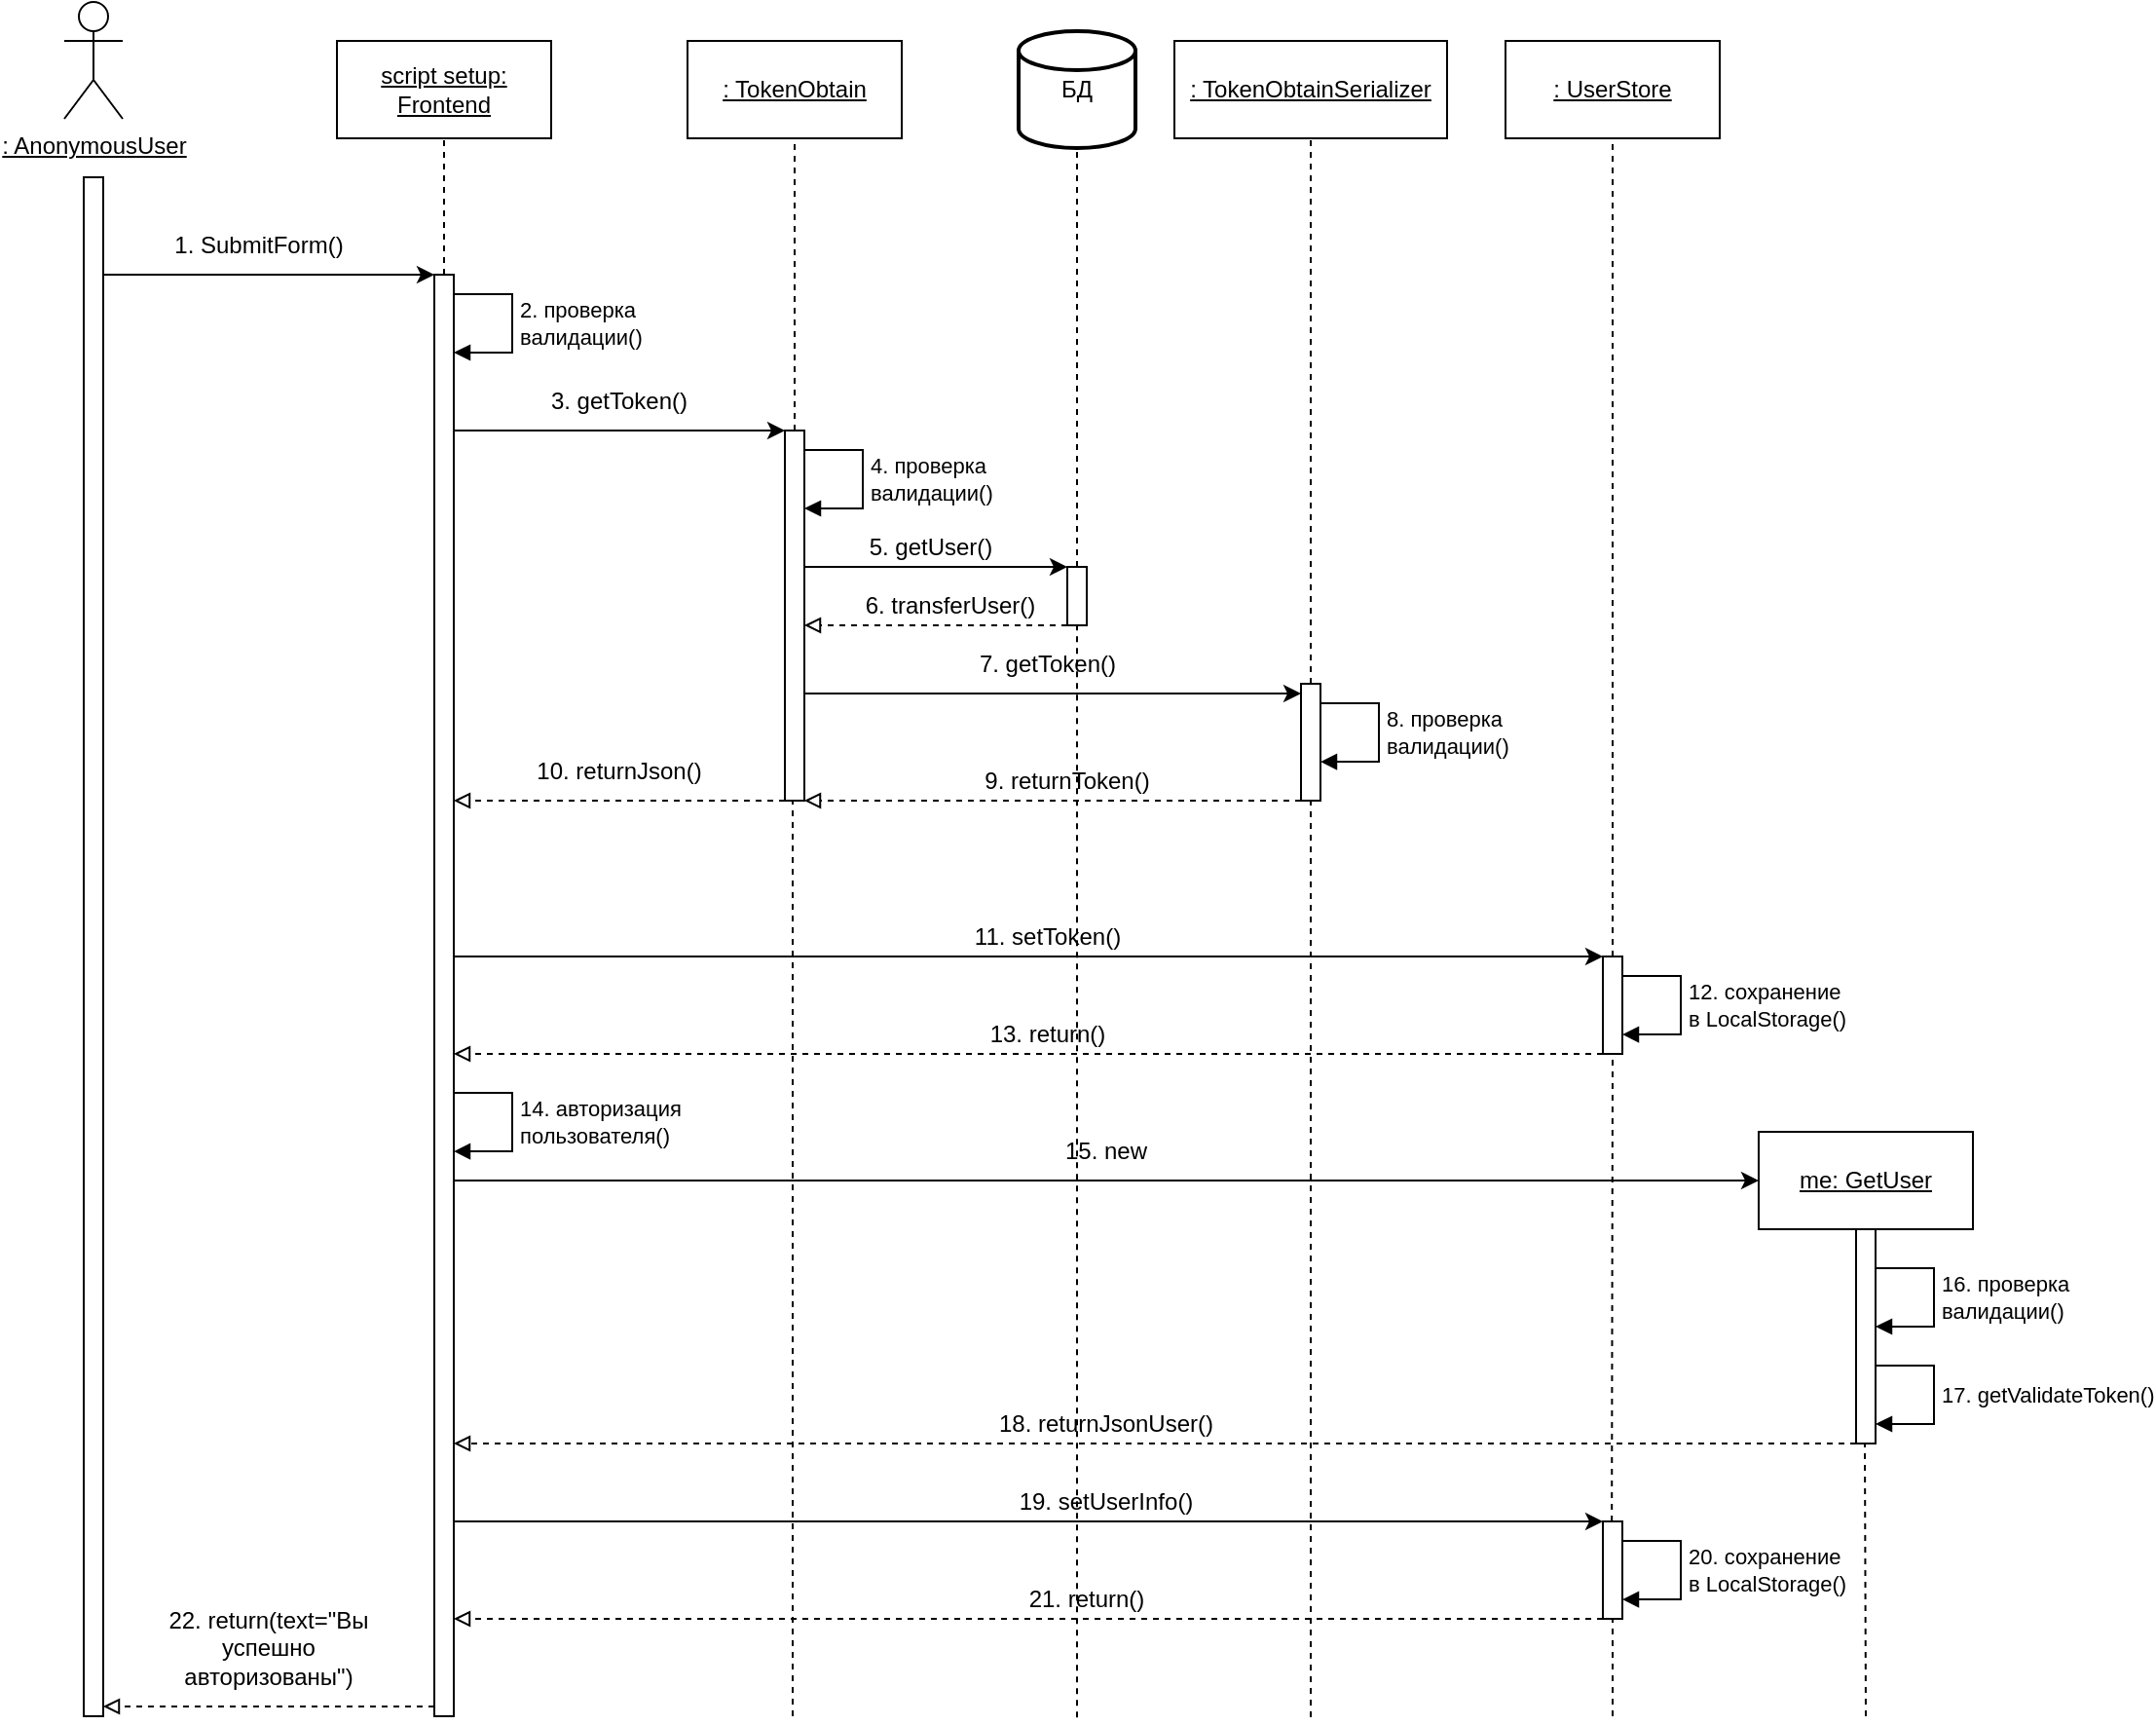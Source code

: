 <mxfile version="25.0.2">
  <diagram name="Страница — 1" id="9jhAL-0kmucaEHpAXXmK">
    <mxGraphModel dx="2603" dy="1515" grid="1" gridSize="10" guides="1" tooltips="1" connect="1" arrows="1" fold="1" page="1" pageScale="1" pageWidth="827" pageHeight="1169" math="0" shadow="0">
      <root>
        <mxCell id="0" />
        <mxCell id="1" parent="0" />
        <mxCell id="GkO3Ffb8MJZW-99fdf1Z-1" value="&lt;u&gt;: AnonymousUser&lt;/u&gt;" style="shape=umlActor;verticalLabelPosition=bottom;verticalAlign=top;html=1;" vertex="1" parent="1">
          <mxGeometry x="110" y="160" width="30" height="60" as="geometry" />
        </mxCell>
        <mxCell id="GkO3Ffb8MJZW-99fdf1Z-2" value="&lt;u&gt;script setup: Frontend&lt;/u&gt;" style="html=1;whiteSpace=wrap;" vertex="1" parent="1">
          <mxGeometry x="250" y="180" width="110" height="50" as="geometry" />
        </mxCell>
        <mxCell id="GkO3Ffb8MJZW-99fdf1Z-3" value="&lt;u&gt;: TokenObtain&lt;/u&gt;" style="html=1;whiteSpace=wrap;" vertex="1" parent="1">
          <mxGeometry x="430" y="180" width="110" height="50" as="geometry" />
        </mxCell>
        <mxCell id="GkO3Ffb8MJZW-99fdf1Z-4" value="&lt;u&gt;: TokenObtainSerializer&lt;/u&gt;" style="html=1;whiteSpace=wrap;" vertex="1" parent="1">
          <mxGeometry x="680" y="180" width="140" height="50" as="geometry" />
        </mxCell>
        <mxCell id="GkO3Ffb8MJZW-99fdf1Z-8" value="БД" style="strokeWidth=2;html=1;shape=mxgraph.flowchart.database;whiteSpace=wrap;" vertex="1" parent="1">
          <mxGeometry x="600" y="175" width="60" height="60" as="geometry" />
        </mxCell>
        <mxCell id="GkO3Ffb8MJZW-99fdf1Z-9" value="&lt;u&gt;: UserStore&lt;/u&gt;" style="html=1;whiteSpace=wrap;" vertex="1" parent="1">
          <mxGeometry x="850" y="180" width="110" height="50" as="geometry" />
        </mxCell>
        <mxCell id="GkO3Ffb8MJZW-99fdf1Z-10" value="&lt;u&gt;me: GetUser&lt;/u&gt;" style="html=1;whiteSpace=wrap;" vertex="1" parent="1">
          <mxGeometry x="980" y="740" width="110" height="50" as="geometry" />
        </mxCell>
        <mxCell id="GkO3Ffb8MJZW-99fdf1Z-12" value="" style="html=1;points=[[0,0,0,0,5],[0,1,0,0,-5],[1,0,0,0,5],[1,1,0,0,-5]];perimeter=orthogonalPerimeter;outlineConnect=0;targetShapes=umlLifeline;portConstraint=eastwest;newEdgeStyle={&quot;curved&quot;:0,&quot;rounded&quot;:0};" vertex="1" parent="1">
          <mxGeometry x="120" y="250" width="10" height="790" as="geometry" />
        </mxCell>
        <mxCell id="GkO3Ffb8MJZW-99fdf1Z-16" value="" style="html=1;points=[[0,0,0,0,5],[0,1,0,0,-5],[1,0,0,0,5],[1,1,0,0,-5]];perimeter=orthogonalPerimeter;outlineConnect=0;targetShapes=umlLifeline;portConstraint=eastwest;newEdgeStyle={&quot;curved&quot;:0,&quot;rounded&quot;:0};" vertex="1" parent="1">
          <mxGeometry x="300" y="300" width="10" height="740" as="geometry" />
        </mxCell>
        <mxCell id="GkO3Ffb8MJZW-99fdf1Z-18" value="" style="endArrow=none;dashed=1;html=1;rounded=0;entryX=0.5;entryY=1;entryDx=0;entryDy=0;" edge="1" parent="1" source="GkO3Ffb8MJZW-99fdf1Z-16" target="GkO3Ffb8MJZW-99fdf1Z-2">
          <mxGeometry width="50" height="50" relative="1" as="geometry">
            <mxPoint x="480" y="410" as="sourcePoint" />
            <mxPoint x="530" y="360" as="targetPoint" />
          </mxGeometry>
        </mxCell>
        <mxCell id="GkO3Ffb8MJZW-99fdf1Z-19" value="" style="endArrow=classic;html=1;rounded=0;" edge="1" parent="1">
          <mxGeometry width="50" height="50" relative="1" as="geometry">
            <mxPoint x="130" y="300" as="sourcePoint" />
            <mxPoint x="300" y="300" as="targetPoint" />
          </mxGeometry>
        </mxCell>
        <mxCell id="GkO3Ffb8MJZW-99fdf1Z-20" value="1. SubmitForm()" style="text;html=1;align=center;verticalAlign=middle;whiteSpace=wrap;rounded=0;" vertex="1" parent="1">
          <mxGeometry x="150" y="270" width="120" height="30" as="geometry" />
        </mxCell>
        <mxCell id="GkO3Ffb8MJZW-99fdf1Z-21" value="" style="html=1;points=[[0,0,0,0,5],[0,1,0,0,-5],[1,0,0,0,5],[1,1,0,0,-5]];perimeter=orthogonalPerimeter;outlineConnect=0;targetShapes=umlLifeline;portConstraint=eastwest;newEdgeStyle={&quot;curved&quot;:0,&quot;rounded&quot;:0};" vertex="1" parent="1">
          <mxGeometry x="480" y="380" width="10" height="190" as="geometry" />
        </mxCell>
        <mxCell id="GkO3Ffb8MJZW-99fdf1Z-24" value="2. проверка &lt;br&gt;валидации()" style="html=1;align=left;spacingLeft=2;endArrow=block;rounded=0;edgeStyle=orthogonalEdgeStyle;curved=0;rounded=0;" edge="1" parent="1">
          <mxGeometry relative="1" as="geometry">
            <mxPoint x="310" y="310" as="sourcePoint" />
            <Array as="points">
              <mxPoint x="340" y="310" />
              <mxPoint x="340" y="340" />
            </Array>
            <mxPoint x="310" y="340" as="targetPoint" />
          </mxGeometry>
        </mxCell>
        <mxCell id="GkO3Ffb8MJZW-99fdf1Z-25" value="" style="endArrow=classic;html=1;rounded=0;" edge="1" parent="1">
          <mxGeometry width="50" height="50" relative="1" as="geometry">
            <mxPoint x="310" y="380" as="sourcePoint" />
            <mxPoint x="480" y="380" as="targetPoint" />
          </mxGeometry>
        </mxCell>
        <mxCell id="GkO3Ffb8MJZW-99fdf1Z-26" value="3. getToken()" style="text;html=1;align=center;verticalAlign=middle;whiteSpace=wrap;rounded=0;" vertex="1" parent="1">
          <mxGeometry x="350" y="350" width="90" height="30" as="geometry" />
        </mxCell>
        <mxCell id="GkO3Ffb8MJZW-99fdf1Z-27" value="" style="endArrow=none;dashed=1;html=1;rounded=0;entryX=0.5;entryY=1;entryDx=0;entryDy=0;" edge="1" parent="1" source="GkO3Ffb8MJZW-99fdf1Z-21" target="GkO3Ffb8MJZW-99fdf1Z-3">
          <mxGeometry width="50" height="50" relative="1" as="geometry">
            <mxPoint x="460" y="400" as="sourcePoint" />
            <mxPoint x="510" y="350" as="targetPoint" />
          </mxGeometry>
        </mxCell>
        <mxCell id="GkO3Ffb8MJZW-99fdf1Z-28" value="4. проверка &lt;br&gt;валидации()" style="html=1;align=left;spacingLeft=2;endArrow=block;rounded=0;edgeStyle=orthogonalEdgeStyle;curved=0;rounded=0;" edge="1" parent="1">
          <mxGeometry relative="1" as="geometry">
            <mxPoint x="490" y="390" as="sourcePoint" />
            <Array as="points">
              <mxPoint x="520" y="390" />
              <mxPoint x="520" y="420" />
            </Array>
            <mxPoint x="490" y="420" as="targetPoint" />
          </mxGeometry>
        </mxCell>
        <mxCell id="GkO3Ffb8MJZW-99fdf1Z-29" value="" style="html=1;points=[[0,0,0,0,5],[0,1,0,0,-5],[1,0,0,0,5],[1,1,0,0,-5]];perimeter=orthogonalPerimeter;outlineConnect=0;targetShapes=umlLifeline;portConstraint=eastwest;newEdgeStyle={&quot;curved&quot;:0,&quot;rounded&quot;:0};" vertex="1" parent="1">
          <mxGeometry x="625" y="450" width="10" height="30" as="geometry" />
        </mxCell>
        <mxCell id="GkO3Ffb8MJZW-99fdf1Z-30" value="" style="endArrow=none;dashed=1;html=1;rounded=0;entryX=0.5;entryY=1;entryDx=0;entryDy=0;entryPerimeter=0;" edge="1" parent="1" source="GkO3Ffb8MJZW-99fdf1Z-29" target="GkO3Ffb8MJZW-99fdf1Z-8">
          <mxGeometry width="50" height="50" relative="1" as="geometry">
            <mxPoint x="600" y="430" as="sourcePoint" />
            <mxPoint x="650" y="380" as="targetPoint" />
          </mxGeometry>
        </mxCell>
        <mxCell id="GkO3Ffb8MJZW-99fdf1Z-31" value="" style="endArrow=classic;html=1;rounded=0;entryX=0;entryY=0;entryDx=0;entryDy=5;entryPerimeter=0;" edge="1" parent="1">
          <mxGeometry width="50" height="50" relative="1" as="geometry">
            <mxPoint x="490" y="450" as="sourcePoint" />
            <mxPoint x="625" y="450" as="targetPoint" />
          </mxGeometry>
        </mxCell>
        <mxCell id="GkO3Ffb8MJZW-99fdf1Z-32" value="5. getUser()" style="text;html=1;align=center;verticalAlign=middle;whiteSpace=wrap;rounded=0;" vertex="1" parent="1">
          <mxGeometry x="510" y="430" width="90" height="20" as="geometry" />
        </mxCell>
        <mxCell id="GkO3Ffb8MJZW-99fdf1Z-34" value="" style="endArrow=block;html=1;rounded=0;dashed=1;endFill=0;" edge="1" parent="1" source="GkO3Ffb8MJZW-99fdf1Z-29">
          <mxGeometry width="50" height="50" relative="1" as="geometry">
            <mxPoint x="600" y="500" as="sourcePoint" />
            <mxPoint x="490" y="480" as="targetPoint" />
          </mxGeometry>
        </mxCell>
        <mxCell id="GkO3Ffb8MJZW-99fdf1Z-35" value="6. transferUser()" style="text;html=1;align=center;verticalAlign=middle;whiteSpace=wrap;rounded=0;" vertex="1" parent="1">
          <mxGeometry x="520" y="460" width="90" height="20" as="geometry" />
        </mxCell>
        <mxCell id="GkO3Ffb8MJZW-99fdf1Z-36" value="" style="html=1;points=[[0,0,0,0,5],[0,1,0,0,-5],[1,0,0,0,5],[1,1,0,0,-5]];perimeter=orthogonalPerimeter;outlineConnect=0;targetShapes=umlLifeline;portConstraint=eastwest;newEdgeStyle={&quot;curved&quot;:0,&quot;rounded&quot;:0};" vertex="1" parent="1">
          <mxGeometry x="745" y="510" width="10" height="60" as="geometry" />
        </mxCell>
        <mxCell id="GkO3Ffb8MJZW-99fdf1Z-37" value="" style="endArrow=none;dashed=1;html=1;rounded=0;entryX=0.5;entryY=1;entryDx=0;entryDy=0;" edge="1" parent="1" source="GkO3Ffb8MJZW-99fdf1Z-36" target="GkO3Ffb8MJZW-99fdf1Z-4">
          <mxGeometry width="50" height="50" relative="1" as="geometry">
            <mxPoint x="560" y="460" as="sourcePoint" />
            <mxPoint x="610" y="410" as="targetPoint" />
          </mxGeometry>
        </mxCell>
        <mxCell id="GkO3Ffb8MJZW-99fdf1Z-38" value="" style="endArrow=classic;html=1;rounded=0;entryX=0;entryY=0;entryDx=0;entryDy=5;entryPerimeter=0;" edge="1" parent="1" source="GkO3Ffb8MJZW-99fdf1Z-21" target="GkO3Ffb8MJZW-99fdf1Z-36">
          <mxGeometry width="50" height="50" relative="1" as="geometry">
            <mxPoint x="560" y="530" as="sourcePoint" />
            <mxPoint x="610" y="480" as="targetPoint" />
          </mxGeometry>
        </mxCell>
        <mxCell id="GkO3Ffb8MJZW-99fdf1Z-39" value="7. getToken()" style="text;html=1;align=center;verticalAlign=middle;whiteSpace=wrap;rounded=0;" vertex="1" parent="1">
          <mxGeometry x="570" y="490" width="90" height="20" as="geometry" />
        </mxCell>
        <mxCell id="GkO3Ffb8MJZW-99fdf1Z-40" value="8. проверка &lt;br&gt;валидации()" style="html=1;align=left;spacingLeft=2;endArrow=block;rounded=0;edgeStyle=orthogonalEdgeStyle;curved=0;rounded=0;" edge="1" parent="1">
          <mxGeometry relative="1" as="geometry">
            <mxPoint x="755" y="520.03" as="sourcePoint" />
            <Array as="points">
              <mxPoint x="785" y="520.03" />
              <mxPoint x="785" y="550.03" />
            </Array>
            <mxPoint x="755" y="550.03" as="targetPoint" />
          </mxGeometry>
        </mxCell>
        <mxCell id="GkO3Ffb8MJZW-99fdf1Z-41" value="" style="endArrow=block;html=1;rounded=0;dashed=1;endFill=0;" edge="1" parent="1" target="GkO3Ffb8MJZW-99fdf1Z-21">
          <mxGeometry width="50" height="50" relative="1" as="geometry">
            <mxPoint x="745" y="570" as="sourcePoint" />
            <mxPoint x="700" y="530" as="targetPoint" />
          </mxGeometry>
        </mxCell>
        <mxCell id="GkO3Ffb8MJZW-99fdf1Z-42" value="9. returnToken()" style="text;html=1;align=center;verticalAlign=middle;whiteSpace=wrap;rounded=0;" vertex="1" parent="1">
          <mxGeometry x="580" y="550" width="90" height="20" as="geometry" />
        </mxCell>
        <mxCell id="GkO3Ffb8MJZW-99fdf1Z-48" value="" style="endArrow=block;html=1;rounded=0;dashed=1;endFill=0;" edge="1" parent="1" source="GkO3Ffb8MJZW-99fdf1Z-21">
          <mxGeometry width="50" height="50" relative="1" as="geometry">
            <mxPoint x="460" y="560" as="sourcePoint" />
            <mxPoint x="310" y="570" as="targetPoint" />
          </mxGeometry>
        </mxCell>
        <mxCell id="GkO3Ffb8MJZW-99fdf1Z-49" value="10. returnJson()" style="text;html=1;align=center;verticalAlign=middle;whiteSpace=wrap;rounded=0;" vertex="1" parent="1">
          <mxGeometry x="350" y="540" width="90" height="30" as="geometry" />
        </mxCell>
        <mxCell id="GkO3Ffb8MJZW-99fdf1Z-51" value="11. setToken()" style="text;html=1;align=center;verticalAlign=middle;whiteSpace=wrap;rounded=0;" vertex="1" parent="1">
          <mxGeometry x="550" y="630" width="130" height="20" as="geometry" />
        </mxCell>
        <mxCell id="GkO3Ffb8MJZW-99fdf1Z-52" value="" style="html=1;points=[[0,0,0,0,5],[0,1,0,0,-5],[1,0,0,0,5],[1,1,0,0,-5]];perimeter=orthogonalPerimeter;outlineConnect=0;targetShapes=umlLifeline;portConstraint=eastwest;newEdgeStyle={&quot;curved&quot;:0,&quot;rounded&quot;:0};" vertex="1" parent="1">
          <mxGeometry x="900" y="650" width="10" height="50" as="geometry" />
        </mxCell>
        <mxCell id="GkO3Ffb8MJZW-99fdf1Z-53" value="" style="endArrow=classic;html=1;rounded=0;" edge="1" parent="1" target="GkO3Ffb8MJZW-99fdf1Z-52">
          <mxGeometry width="50" height="50" relative="1" as="geometry">
            <mxPoint x="310" y="650" as="sourcePoint" />
            <mxPoint x="600" y="520" as="targetPoint" />
          </mxGeometry>
        </mxCell>
        <mxCell id="GkO3Ffb8MJZW-99fdf1Z-54" value="" style="endArrow=none;dashed=1;html=1;rounded=0;entryX=0.5;entryY=1;entryDx=0;entryDy=0;" edge="1" parent="1" source="GkO3Ffb8MJZW-99fdf1Z-52" target="GkO3Ffb8MJZW-99fdf1Z-9">
          <mxGeometry width="50" height="50" relative="1" as="geometry">
            <mxPoint x="860" y="470" as="sourcePoint" />
            <mxPoint x="910" y="420" as="targetPoint" />
          </mxGeometry>
        </mxCell>
        <mxCell id="GkO3Ffb8MJZW-99fdf1Z-55" value="12. сохранение &lt;br&gt;в LocalStorage()" style="html=1;align=left;spacingLeft=2;endArrow=block;rounded=0;edgeStyle=orthogonalEdgeStyle;curved=0;rounded=0;" edge="1" parent="1">
          <mxGeometry relative="1" as="geometry">
            <mxPoint x="910" y="660.03" as="sourcePoint" />
            <Array as="points">
              <mxPoint x="940" y="660.03" />
              <mxPoint x="940" y="690.03" />
            </Array>
            <mxPoint x="910" y="690.03" as="targetPoint" />
          </mxGeometry>
        </mxCell>
        <mxCell id="GkO3Ffb8MJZW-99fdf1Z-56" value="" style="endArrow=block;html=1;rounded=0;dashed=1;endFill=0;" edge="1" parent="1">
          <mxGeometry width="50" height="50" relative="1" as="geometry">
            <mxPoint x="900" y="700" as="sourcePoint" />
            <mxPoint x="310" y="700" as="targetPoint" />
          </mxGeometry>
        </mxCell>
        <mxCell id="GkO3Ffb8MJZW-99fdf1Z-57" value="13. return()" style="text;html=1;align=center;verticalAlign=middle;whiteSpace=wrap;rounded=0;" vertex="1" parent="1">
          <mxGeometry x="550" y="680" width="130" height="20" as="geometry" />
        </mxCell>
        <mxCell id="GkO3Ffb8MJZW-99fdf1Z-58" value="14. авторизация&lt;br&gt;пользователя()" style="html=1;align=left;spacingLeft=2;endArrow=block;rounded=0;edgeStyle=orthogonalEdgeStyle;curved=0;rounded=0;" edge="1" parent="1">
          <mxGeometry relative="1" as="geometry">
            <mxPoint x="310" y="720.03" as="sourcePoint" />
            <Array as="points">
              <mxPoint x="340" y="720.03" />
              <mxPoint x="340" y="750.03" />
            </Array>
            <mxPoint x="310" y="750.03" as="targetPoint" />
          </mxGeometry>
        </mxCell>
        <mxCell id="GkO3Ffb8MJZW-99fdf1Z-59" value="" style="endArrow=classic;html=1;rounded=0;exitX=1;exitY=1;exitDx=0;exitDy=-5;exitPerimeter=0;entryX=0;entryY=0.5;entryDx=0;entryDy=0;" edge="1" parent="1" target="GkO3Ffb8MJZW-99fdf1Z-10">
          <mxGeometry width="50" height="50" relative="1" as="geometry">
            <mxPoint x="310" y="765" as="sourcePoint" />
            <mxPoint x="790" y="570" as="targetPoint" />
          </mxGeometry>
        </mxCell>
        <mxCell id="GkO3Ffb8MJZW-99fdf1Z-60" value="15. new" style="text;html=1;align=center;verticalAlign=middle;whiteSpace=wrap;rounded=0;" vertex="1" parent="1">
          <mxGeometry x="580" y="740" width="130" height="20" as="geometry" />
        </mxCell>
        <mxCell id="GkO3Ffb8MJZW-99fdf1Z-61" value="" style="html=1;points=[[0,0,0,0,5],[0,1,0,0,-5],[1,0,0,0,5],[1,1,0,0,-5]];perimeter=orthogonalPerimeter;outlineConnect=0;targetShapes=umlLifeline;portConstraint=eastwest;newEdgeStyle={&quot;curved&quot;:0,&quot;rounded&quot;:0};" vertex="1" parent="1">
          <mxGeometry x="1030" y="790" width="10" height="110" as="geometry" />
        </mxCell>
        <mxCell id="GkO3Ffb8MJZW-99fdf1Z-62" value="16. проверка &lt;br&gt;валидации()" style="html=1;align=left;spacingLeft=2;endArrow=block;rounded=0;edgeStyle=orthogonalEdgeStyle;curved=0;rounded=0;" edge="1" parent="1">
          <mxGeometry relative="1" as="geometry">
            <mxPoint x="1040" y="810" as="sourcePoint" />
            <Array as="points">
              <mxPoint x="1070" y="810" />
              <mxPoint x="1070" y="840" />
            </Array>
            <mxPoint x="1040" y="840" as="targetPoint" />
          </mxGeometry>
        </mxCell>
        <mxCell id="GkO3Ffb8MJZW-99fdf1Z-63" value="17. getValidateToken()" style="html=1;align=left;spacingLeft=2;endArrow=block;rounded=0;edgeStyle=orthogonalEdgeStyle;curved=0;rounded=0;" edge="1" parent="1">
          <mxGeometry relative="1" as="geometry">
            <mxPoint x="1040" y="860" as="sourcePoint" />
            <Array as="points">
              <mxPoint x="1070" y="860" />
              <mxPoint x="1070" y="890" />
            </Array>
            <mxPoint x="1040" y="890" as="targetPoint" />
          </mxGeometry>
        </mxCell>
        <mxCell id="GkO3Ffb8MJZW-99fdf1Z-65" value="" style="endArrow=block;html=1;rounded=0;dashed=1;endFill=0;" edge="1" parent="1" source="GkO3Ffb8MJZW-99fdf1Z-61">
          <mxGeometry width="50" height="50" relative="1" as="geometry">
            <mxPoint x="490" y="870" as="sourcePoint" />
            <mxPoint x="310" y="900" as="targetPoint" />
          </mxGeometry>
        </mxCell>
        <mxCell id="GkO3Ffb8MJZW-99fdf1Z-66" value="18. returnJsonUser()" style="text;html=1;align=center;verticalAlign=middle;whiteSpace=wrap;rounded=0;" vertex="1" parent="1">
          <mxGeometry x="580" y="880" width="130" height="20" as="geometry" />
        </mxCell>
        <mxCell id="GkO3Ffb8MJZW-99fdf1Z-67" value="" style="html=1;points=[[0,0,0,0,5],[0,1,0,0,-5],[1,0,0,0,5],[1,1,0,0,-5]];perimeter=orthogonalPerimeter;outlineConnect=0;targetShapes=umlLifeline;portConstraint=eastwest;newEdgeStyle={&quot;curved&quot;:0,&quot;rounded&quot;:0};" vertex="1" parent="1">
          <mxGeometry x="900" y="940" width="10" height="50" as="geometry" />
        </mxCell>
        <mxCell id="GkO3Ffb8MJZW-99fdf1Z-68" value="" style="endArrow=classic;html=1;rounded=0;" edge="1" parent="1" target="GkO3Ffb8MJZW-99fdf1Z-67">
          <mxGeometry width="50" height="50" relative="1" as="geometry">
            <mxPoint x="310" y="940" as="sourcePoint" />
            <mxPoint x="610" y="670" as="targetPoint" />
          </mxGeometry>
        </mxCell>
        <mxCell id="GkO3Ffb8MJZW-99fdf1Z-70" value="19. setUserInfo()" style="text;html=1;align=center;verticalAlign=middle;whiteSpace=wrap;rounded=0;" vertex="1" parent="1">
          <mxGeometry x="580" y="920" width="130" height="20" as="geometry" />
        </mxCell>
        <mxCell id="GkO3Ffb8MJZW-99fdf1Z-71" value="20. сохранение &lt;br&gt;в LocalStorage()" style="html=1;align=left;spacingLeft=2;endArrow=block;rounded=0;edgeStyle=orthogonalEdgeStyle;curved=0;rounded=0;" edge="1" parent="1">
          <mxGeometry relative="1" as="geometry">
            <mxPoint x="910" y="950.02" as="sourcePoint" />
            <Array as="points">
              <mxPoint x="940" y="950.02" />
              <mxPoint x="940" y="980.02" />
            </Array>
            <mxPoint x="910" y="980.02" as="targetPoint" />
          </mxGeometry>
        </mxCell>
        <mxCell id="GkO3Ffb8MJZW-99fdf1Z-74" value="" style="endArrow=block;html=1;rounded=0;dashed=1;endFill=0;" edge="1" parent="1" target="GkO3Ffb8MJZW-99fdf1Z-16">
          <mxGeometry width="50" height="50" relative="1" as="geometry">
            <mxPoint x="900" y="990" as="sourcePoint" />
            <mxPoint x="490" y="670" as="targetPoint" />
          </mxGeometry>
        </mxCell>
        <mxCell id="GkO3Ffb8MJZW-99fdf1Z-75" value="21. return()" style="text;html=1;align=center;verticalAlign=middle;whiteSpace=wrap;rounded=0;" vertex="1" parent="1">
          <mxGeometry x="570" y="970" width="130" height="20" as="geometry" />
        </mxCell>
        <mxCell id="GkO3Ffb8MJZW-99fdf1Z-76" value="" style="endArrow=none;dashed=1;html=1;rounded=0;" edge="1" parent="1">
          <mxGeometry width="50" height="50" relative="1" as="geometry">
            <mxPoint x="904.58" y="940" as="sourcePoint" />
            <mxPoint x="905" y="700" as="targetPoint" />
          </mxGeometry>
        </mxCell>
        <mxCell id="GkO3Ffb8MJZW-99fdf1Z-77" value="" style="endArrow=none;dashed=1;html=1;rounded=0;" edge="1" parent="1">
          <mxGeometry width="50" height="50" relative="1" as="geometry">
            <mxPoint x="905" y="1040" as="sourcePoint" />
            <mxPoint x="905" y="990" as="targetPoint" />
          </mxGeometry>
        </mxCell>
        <mxCell id="GkO3Ffb8MJZW-99fdf1Z-78" value="" style="endArrow=none;dashed=1;html=1;rounded=0;" edge="1" parent="1">
          <mxGeometry width="50" height="50" relative="1" as="geometry">
            <mxPoint x="1035" y="1040" as="sourcePoint" />
            <mxPoint x="1034.5" y="900" as="targetPoint" />
          </mxGeometry>
        </mxCell>
        <mxCell id="GkO3Ffb8MJZW-99fdf1Z-79" value="" style="endArrow=block;html=1;rounded=0;entryX=1;entryY=1;entryDx=0;entryDy=-5;entryPerimeter=0;exitX=0;exitY=1;exitDx=0;exitDy=-5;exitPerimeter=0;dashed=1;endFill=0;" edge="1" parent="1" source="GkO3Ffb8MJZW-99fdf1Z-16" target="GkO3Ffb8MJZW-99fdf1Z-12">
          <mxGeometry width="50" height="50" relative="1" as="geometry">
            <mxPoint x="340" y="730" as="sourcePoint" />
            <mxPoint x="390" y="680" as="targetPoint" />
          </mxGeometry>
        </mxCell>
        <mxCell id="GkO3Ffb8MJZW-99fdf1Z-80" value="22. return(text=&quot;Вы успешно авторизованы&quot;)" style="text;html=1;align=center;verticalAlign=middle;whiteSpace=wrap;rounded=0;" vertex="1" parent="1">
          <mxGeometry x="150" y="990" width="130" height="30" as="geometry" />
        </mxCell>
        <mxCell id="GkO3Ffb8MJZW-99fdf1Z-81" value="" style="endArrow=none;dashed=1;html=1;rounded=0;" edge="1" parent="1">
          <mxGeometry width="50" height="50" relative="1" as="geometry">
            <mxPoint x="484" y="1040" as="sourcePoint" />
            <mxPoint x="484" y="570" as="targetPoint" />
          </mxGeometry>
        </mxCell>
        <mxCell id="GkO3Ffb8MJZW-99fdf1Z-82" value="" style="endArrow=none;dashed=1;html=1;rounded=0;" edge="1" parent="1" target="GkO3Ffb8MJZW-99fdf1Z-29">
          <mxGeometry width="50" height="50" relative="1" as="geometry">
            <mxPoint x="630" y="1040.667" as="sourcePoint" />
            <mxPoint x="680" y="410" as="targetPoint" />
          </mxGeometry>
        </mxCell>
        <mxCell id="GkO3Ffb8MJZW-99fdf1Z-83" value="" style="endArrow=none;dashed=1;html=1;rounded=0;" edge="1" parent="1" target="GkO3Ffb8MJZW-99fdf1Z-36">
          <mxGeometry width="50" height="50" relative="1" as="geometry">
            <mxPoint x="750" y="1040.533" as="sourcePoint" />
            <mxPoint x="770" y="490" as="targetPoint" />
          </mxGeometry>
        </mxCell>
      </root>
    </mxGraphModel>
  </diagram>
</mxfile>
